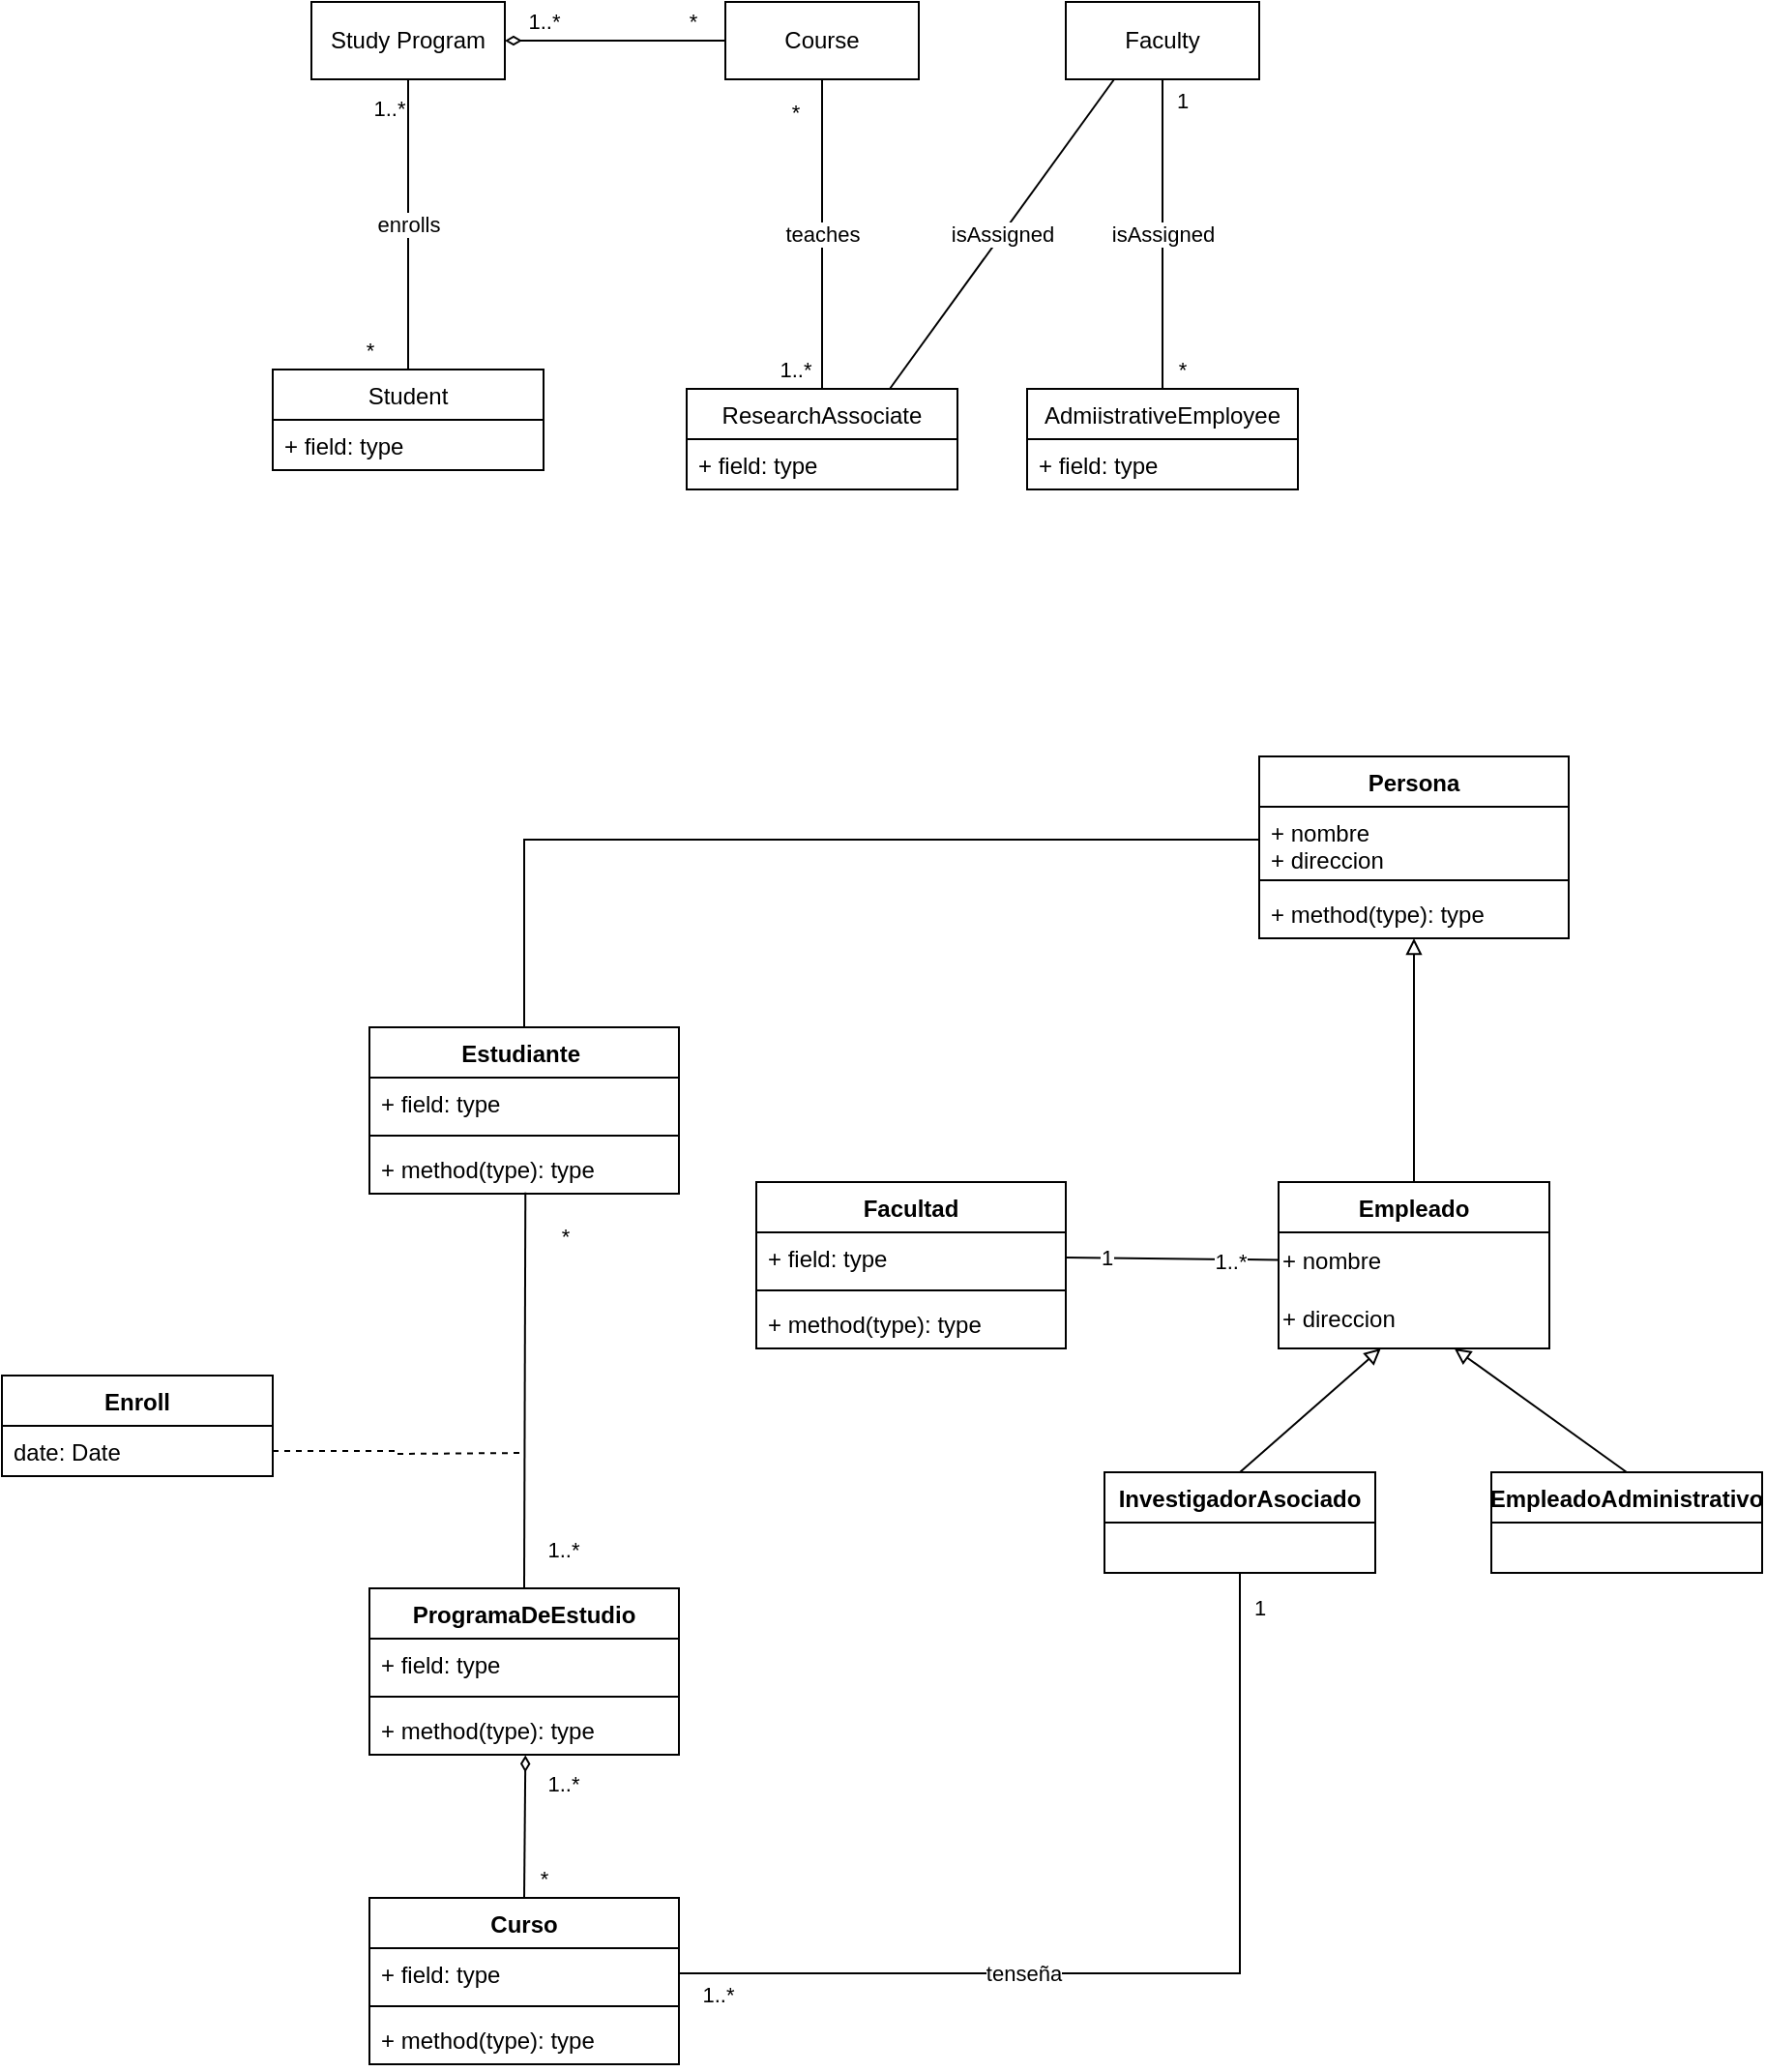 <mxfile version="18.0.3" type="device"><diagram id="b-3KKPQt_C6gqPrFC9XE" name="Page-3"><mxGraphModel dx="1865" dy="547" grid="1" gridSize="10" guides="1" tooltips="1" connect="1" arrows="1" fold="1" page="1" pageScale="1" pageWidth="827" pageHeight="1169" math="0" shadow="0"><root><mxCell id="0"/><mxCell id="1" parent="0"/><mxCell id="QkGei40bdHH8YOIn5GrS-1" value="Study Program" style="rounded=0;whiteSpace=wrap;html=1;" parent="1" vertex="1"><mxGeometry x="50" y="80" width="100" height="40" as="geometry"/></mxCell><mxCell id="QkGei40bdHH8YOIn5GrS-33" style="edgeStyle=orthogonalEdgeStyle;rounded=0;orthogonalLoop=1;jettySize=auto;html=1;exitX=0;exitY=0.5;exitDx=0;exitDy=0;entryX=1;entryY=0.5;entryDx=0;entryDy=0;startArrow=none;startFill=0;endArrow=diamondThin;endFill=0;" parent="1" source="QkGei40bdHH8YOIn5GrS-2" target="QkGei40bdHH8YOIn5GrS-1" edge="1"><mxGeometry relative="1" as="geometry"/></mxCell><mxCell id="QkGei40bdHH8YOIn5GrS-34" value="1..*" style="edgeLabel;html=1;align=center;verticalAlign=middle;resizable=0;points=[];" parent="QkGei40bdHH8YOIn5GrS-33" vertex="1" connectable="0"><mxGeometry x="0.691" y="-3" relative="1" as="geometry"><mxPoint x="2" y="-7" as="offset"/></mxGeometry></mxCell><mxCell id="QkGei40bdHH8YOIn5GrS-35" value="*" style="edgeLabel;html=1;align=center;verticalAlign=middle;resizable=0;points=[];" parent="QkGei40bdHH8YOIn5GrS-33" vertex="1" connectable="0"><mxGeometry x="-0.695" y="-1" relative="1" as="geometry"><mxPoint y="-9" as="offset"/></mxGeometry></mxCell><mxCell id="QkGei40bdHH8YOIn5GrS-36" value="teaches" style="edgeStyle=orthogonalEdgeStyle;rounded=0;orthogonalLoop=1;jettySize=auto;html=1;exitX=0.5;exitY=1;exitDx=0;exitDy=0;entryX=0.5;entryY=0;entryDx=0;entryDy=0;startArrow=none;startFill=0;endArrow=none;endFill=0;" parent="1" source="QkGei40bdHH8YOIn5GrS-2" target="QkGei40bdHH8YOIn5GrS-21" edge="1"><mxGeometry relative="1" as="geometry"/></mxCell><mxCell id="QkGei40bdHH8YOIn5GrS-37" value="1..*" style="edgeLabel;html=1;align=center;verticalAlign=middle;resizable=0;points=[];" parent="QkGei40bdHH8YOIn5GrS-36" vertex="1" connectable="0"><mxGeometry x="0.802" y="1" relative="1" as="geometry"><mxPoint x="-15" y="6" as="offset"/></mxGeometry></mxCell><mxCell id="QkGei40bdHH8YOIn5GrS-38" value="*" style="edgeLabel;html=1;align=center;verticalAlign=middle;resizable=0;points=[];" parent="QkGei40bdHH8YOIn5GrS-36" vertex="1" connectable="0"><mxGeometry x="-0.785" y="-1" relative="1" as="geometry"><mxPoint x="-13" as="offset"/></mxGeometry></mxCell><mxCell id="QkGei40bdHH8YOIn5GrS-2" value="Course" style="rounded=0;whiteSpace=wrap;html=1;" parent="1" vertex="1"><mxGeometry x="264" y="80" width="100" height="40" as="geometry"/></mxCell><mxCell id="QkGei40bdHH8YOIn5GrS-40" value="isAssigned" style="edgeStyle=none;rounded=0;orthogonalLoop=1;jettySize=auto;html=1;exitX=0.5;exitY=0;exitDx=0;exitDy=0;entryX=0.5;entryY=1;entryDx=0;entryDy=0;startArrow=none;startFill=0;endArrow=none;endFill=0;" parent="1" source="QkGei40bdHH8YOIn5GrS-43" target="QkGei40bdHH8YOIn5GrS-29" edge="1"><mxGeometry relative="1" as="geometry"/></mxCell><mxCell id="QkGei40bdHH8YOIn5GrS-41" value="1" style="edgeLabel;html=1;align=center;verticalAlign=middle;resizable=0;points=[];" parent="QkGei40bdHH8YOIn5GrS-40" vertex="1" connectable="0"><mxGeometry x="0.86" y="-1" relative="1" as="geometry"><mxPoint x="9" as="offset"/></mxGeometry></mxCell><mxCell id="QkGei40bdHH8YOIn5GrS-42" value="*" style="edgeLabel;html=1;align=center;verticalAlign=middle;resizable=0;points=[];" parent="QkGei40bdHH8YOIn5GrS-40" vertex="1" connectable="0"><mxGeometry x="-0.74" relative="1" as="geometry"><mxPoint x="10" y="11" as="offset"/></mxGeometry></mxCell><mxCell id="QkGei40bdHH8YOIn5GrS-21" value="ResearchAssociate" style="swimlane;fontStyle=0;childLayout=stackLayout;horizontal=1;startSize=26;fillColor=none;horizontalStack=0;resizeParent=1;resizeParentMax=0;resizeLast=0;collapsible=1;marginBottom=0;" parent="1" vertex="1"><mxGeometry x="244" y="280" width="140" height="52" as="geometry"/></mxCell><mxCell id="QkGei40bdHH8YOIn5GrS-22" value="+ field: type" style="text;strokeColor=none;fillColor=none;align=left;verticalAlign=top;spacingLeft=4;spacingRight=4;overflow=hidden;rotatable=0;points=[[0,0.5],[1,0.5]];portConstraint=eastwest;" parent="QkGei40bdHH8YOIn5GrS-21" vertex="1"><mxGeometry y="26" width="140" height="26" as="geometry"/></mxCell><mxCell id="QkGei40bdHH8YOIn5GrS-30" value="enrolls" style="edgeStyle=orthogonalEdgeStyle;rounded=0;orthogonalLoop=1;jettySize=auto;html=1;exitX=0.5;exitY=0;exitDx=0;exitDy=0;entryX=0.5;entryY=1;entryDx=0;entryDy=0;startArrow=none;startFill=0;endArrow=none;endFill=0;" parent="1" source="QkGei40bdHH8YOIn5GrS-25" target="QkGei40bdHH8YOIn5GrS-1" edge="1"><mxGeometry relative="1" as="geometry"/></mxCell><mxCell id="QkGei40bdHH8YOIn5GrS-31" value="1..*" style="edgeLabel;html=1;align=center;verticalAlign=middle;resizable=0;points=[];" parent="QkGei40bdHH8YOIn5GrS-30" vertex="1" connectable="0"><mxGeometry x="0.797" relative="1" as="geometry"><mxPoint x="-10" as="offset"/></mxGeometry></mxCell><mxCell id="QkGei40bdHH8YOIn5GrS-32" value="*" style="edgeLabel;html=1;align=center;verticalAlign=middle;resizable=0;points=[];" parent="QkGei40bdHH8YOIn5GrS-30" vertex="1" connectable="0"><mxGeometry x="-0.803" y="-1" relative="1" as="geometry"><mxPoint x="-21" y="5" as="offset"/></mxGeometry></mxCell><mxCell id="QkGei40bdHH8YOIn5GrS-25" value="Student" style="swimlane;fontStyle=0;childLayout=stackLayout;horizontal=1;startSize=26;fillColor=none;horizontalStack=0;resizeParent=1;resizeParentMax=0;resizeLast=0;collapsible=1;marginBottom=0;" parent="1" vertex="1"><mxGeometry x="30" y="270" width="140" height="52" as="geometry"/></mxCell><mxCell id="QkGei40bdHH8YOIn5GrS-26" value="+ field: type" style="text;strokeColor=none;fillColor=none;align=left;verticalAlign=top;spacingLeft=4;spacingRight=4;overflow=hidden;rotatable=0;points=[[0,0.5],[1,0.5]];portConstraint=eastwest;" parent="QkGei40bdHH8YOIn5GrS-25" vertex="1"><mxGeometry y="26" width="140" height="26" as="geometry"/></mxCell><mxCell id="QkGei40bdHH8YOIn5GrS-39" value="isAssigned" style="rounded=0;orthogonalLoop=1;jettySize=auto;html=1;exitX=0.25;exitY=1;exitDx=0;exitDy=0;entryX=0.75;entryY=0;entryDx=0;entryDy=0;startArrow=none;startFill=0;endArrow=none;endFill=0;" parent="1" source="QkGei40bdHH8YOIn5GrS-29" target="QkGei40bdHH8YOIn5GrS-21" edge="1"><mxGeometry relative="1" as="geometry"/></mxCell><mxCell id="QkGei40bdHH8YOIn5GrS-29" value="Faculty" style="rounded=0;whiteSpace=wrap;html=1;" parent="1" vertex="1"><mxGeometry x="440" y="80" width="100" height="40" as="geometry"/></mxCell><mxCell id="QkGei40bdHH8YOIn5GrS-43" value="AdmiistrativeEmployee" style="swimlane;fontStyle=0;childLayout=stackLayout;horizontal=1;startSize=26;fillColor=none;horizontalStack=0;resizeParent=1;resizeParentMax=0;resizeLast=0;collapsible=1;marginBottom=0;" parent="1" vertex="1"><mxGeometry x="420" y="280" width="140" height="52" as="geometry"/></mxCell><mxCell id="QkGei40bdHH8YOIn5GrS-44" value="+ field: type" style="text;strokeColor=none;fillColor=none;align=left;verticalAlign=top;spacingLeft=4;spacingRight=4;overflow=hidden;rotatable=0;points=[[0,0.5],[1,0.5]];portConstraint=eastwest;" parent="QkGei40bdHH8YOIn5GrS-43" vertex="1"><mxGeometry y="26" width="140" height="26" as="geometry"/></mxCell><mxCell id="8wk5KC5A72QTM4yGjqgm-12" style="edgeStyle=none;rounded=0;orthogonalLoop=1;jettySize=auto;html=1;exitX=0.5;exitY=0;exitDx=0;exitDy=0;endArrow=block;endFill=0;" edge="1" parent="1" source="QkGei40bdHH8YOIn5GrS-51" target="8wk5KC5A72QTM4yGjqgm-40"><mxGeometry relative="1" as="geometry"><mxPoint x="619.86" y="568.208" as="targetPoint"/></mxGeometry></mxCell><mxCell id="QkGei40bdHH8YOIn5GrS-51" value="Empleado" style="swimlane;fontStyle=1;childLayout=stackLayout;horizontal=1;startSize=26;fillColor=none;horizontalStack=0;resizeParent=1;resizeParentMax=0;resizeLast=0;collapsible=1;marginBottom=0;" parent="1" vertex="1"><mxGeometry x="550" y="690" width="140" height="86" as="geometry"/></mxCell><mxCell id="8wk5KC5A72QTM4yGjqgm-7" value="+ nombre" style="text;html=1;strokeColor=none;fillColor=none;align=left;verticalAlign=middle;whiteSpace=wrap;rounded=0;" vertex="1" parent="QkGei40bdHH8YOIn5GrS-51"><mxGeometry y="26" width="140" height="30" as="geometry"/></mxCell><mxCell id="8wk5KC5A72QTM4yGjqgm-8" value="+ direccion" style="text;html=1;strokeColor=none;fillColor=none;align=left;verticalAlign=middle;whiteSpace=wrap;rounded=0;" vertex="1" parent="QkGei40bdHH8YOIn5GrS-51"><mxGeometry y="56" width="140" height="30" as="geometry"/></mxCell><mxCell id="8wk5KC5A72QTM4yGjqgm-6" style="edgeStyle=orthogonalEdgeStyle;rounded=0;orthogonalLoop=1;jettySize=auto;html=1;exitX=0.5;exitY=0;exitDx=0;exitDy=0;entryX=0;entryY=0.5;entryDx=0;entryDy=0;endArrow=none;endFill=0;" edge="1" parent="1" source="8wk5KC5A72QTM4yGjqgm-42" target="8wk5KC5A72QTM4yGjqgm-38"><mxGeometry relative="1" as="geometry"><mxPoint x="160" y="690" as="sourcePoint"/><mxPoint x="550" y="529" as="targetPoint"/></mxGeometry></mxCell><mxCell id="8wk5KC5A72QTM4yGjqgm-11" style="edgeStyle=none;rounded=0;orthogonalLoop=1;jettySize=auto;html=1;exitX=0.5;exitY=0;exitDx=0;exitDy=0;endArrow=block;endFill=0;" edge="1" parent="1" source="QkGei40bdHH8YOIn5GrS-56" target="8wk5KC5A72QTM4yGjqgm-8"><mxGeometry relative="1" as="geometry"/></mxCell><mxCell id="QkGei40bdHH8YOIn5GrS-56" value="EmpleadoAdministrativo" style="swimlane;fontStyle=1;childLayout=stackLayout;horizontal=1;startSize=26;fillColor=none;horizontalStack=0;resizeParent=1;resizeParentMax=0;resizeLast=0;collapsible=1;marginBottom=0;" parent="1" vertex="1"><mxGeometry x="660" y="840" width="140" height="52" as="geometry"/></mxCell><mxCell id="QkGei40bdHH8YOIn5GrS-62" style="rounded=0;orthogonalLoop=1;jettySize=auto;html=1;exitX=0.5;exitY=0;exitDx=0;exitDy=0;startArrow=none;startFill=0;endArrow=diamondThin;endFill=0;entryX=0.504;entryY=1.008;entryDx=0;entryDy=0;entryPerimeter=0;" parent="1" source="8wk5KC5A72QTM4yGjqgm-29" target="8wk5KC5A72QTM4yGjqgm-27" edge="1"><mxGeometry relative="1" as="geometry"><mxPoint x="160" y="1070" as="sourcePoint"/><mxPoint x="160" y="950" as="targetPoint"/></mxGeometry></mxCell><mxCell id="QkGei40bdHH8YOIn5GrS-63" value="1..*" style="edgeLabel;html=1;align=center;verticalAlign=middle;resizable=0;points=[];" parent="QkGei40bdHH8YOIn5GrS-62" vertex="1" connectable="0"><mxGeometry x="0.691" y="-3" relative="1" as="geometry"><mxPoint x="16" y="3" as="offset"/></mxGeometry></mxCell><mxCell id="QkGei40bdHH8YOIn5GrS-64" value="*" style="edgeLabel;html=1;align=center;verticalAlign=middle;resizable=0;points=[];" parent="QkGei40bdHH8YOIn5GrS-62" vertex="1" connectable="0"><mxGeometry x="-0.695" y="-1" relative="1" as="geometry"><mxPoint x="9" y="1" as="offset"/></mxGeometry></mxCell><mxCell id="QkGei40bdHH8YOIn5GrS-74" value="" style="rounded=0;orthogonalLoop=1;jettySize=auto;html=1;entryX=0.5;entryY=0;entryDx=0;entryDy=0;startArrow=none;startFill=0;endArrow=none;endFill=0;exitX=0.504;exitY=0.977;exitDx=0;exitDy=0;exitPerimeter=0;" parent="1" source="8wk5KC5A72QTM4yGjqgm-45" target="8wk5KC5A72QTM4yGjqgm-24" edge="1"><mxGeometry relative="1" as="geometry"><mxPoint x="160" y="742" as="sourcePoint"/><mxPoint x="160" y="910" as="targetPoint"/></mxGeometry></mxCell><mxCell id="QkGei40bdHH8YOIn5GrS-75" value="1..*" style="edgeLabel;html=1;align=center;verticalAlign=middle;resizable=0;points=[];" parent="QkGei40bdHH8YOIn5GrS-74" vertex="1" connectable="0"><mxGeometry x="0.797" relative="1" as="geometry"><mxPoint x="20" as="offset"/></mxGeometry></mxCell><mxCell id="QkGei40bdHH8YOIn5GrS-76" value="*" style="edgeLabel;html=1;align=center;verticalAlign=middle;resizable=0;points=[];" parent="QkGei40bdHH8YOIn5GrS-74" vertex="1" connectable="0"><mxGeometry x="-0.803" y="-1" relative="1" as="geometry"><mxPoint x="21" y="2" as="offset"/></mxGeometry></mxCell><mxCell id="8wk5KC5A72QTM4yGjqgm-1" value="Enroll" style="swimlane;fontStyle=1;childLayout=stackLayout;horizontal=1;startSize=26;fillColor=none;horizontalStack=0;resizeParent=1;resizeParentMax=0;resizeLast=0;collapsible=1;marginBottom=0;" vertex="1" parent="1"><mxGeometry x="-110" y="790" width="140" height="52" as="geometry"/></mxCell><mxCell id="8wk5KC5A72QTM4yGjqgm-2" value="date: Date" style="text;strokeColor=none;fillColor=none;align=left;verticalAlign=top;spacingLeft=4;spacingRight=4;overflow=hidden;rotatable=0;points=[[0,0.5],[1,0.5]];portConstraint=eastwest;" vertex="1" parent="8wk5KC5A72QTM4yGjqgm-1"><mxGeometry y="26" width="140" height="26" as="geometry"/></mxCell><mxCell id="8wk5KC5A72QTM4yGjqgm-4" style="edgeStyle=orthogonalEdgeStyle;rounded=0;orthogonalLoop=1;jettySize=auto;html=1;exitX=1;exitY=0.5;exitDx=0;exitDy=0;endArrow=none;endFill=0;dashed=1;" edge="1" parent="1" source="8wk5KC5A72QTM4yGjqgm-2"><mxGeometry relative="1" as="geometry"><mxPoint x="160" y="830" as="targetPoint"/></mxGeometry></mxCell><mxCell id="8wk5KC5A72QTM4yGjqgm-5" style="edgeStyle=orthogonalEdgeStyle;rounded=0;orthogonalLoop=1;jettySize=auto;html=1;exitX=0.5;exitY=1;exitDx=0;exitDy=0;endArrow=none;endFill=0;" edge="1" parent="1"><mxGeometry relative="1" as="geometry"><mxPoint x="160" y="950" as="sourcePoint"/><mxPoint x="160" y="950" as="targetPoint"/></mxGeometry></mxCell><mxCell id="8wk5KC5A72QTM4yGjqgm-10" style="rounded=0;orthogonalLoop=1;jettySize=auto;html=1;exitX=0.5;exitY=0;exitDx=0;exitDy=0;endArrow=block;endFill=0;" edge="1" parent="1" source="8wk5KC5A72QTM4yGjqgm-9" target="8wk5KC5A72QTM4yGjqgm-8"><mxGeometry relative="1" as="geometry"/></mxCell><mxCell id="8wk5KC5A72QTM4yGjqgm-9" value="InvestigadorAsociado" style="swimlane;fontStyle=1;childLayout=stackLayout;horizontal=1;startSize=26;fillColor=none;horizontalStack=0;resizeParent=1;resizeParentMax=0;resizeLast=0;collapsible=1;marginBottom=0;" vertex="1" parent="1"><mxGeometry x="460" y="840" width="140" height="52" as="geometry"/></mxCell><mxCell id="8wk5KC5A72QTM4yGjqgm-15" value="Facultad" style="swimlane;fontStyle=1;align=center;verticalAlign=top;childLayout=stackLayout;horizontal=1;startSize=26;horizontalStack=0;resizeParent=1;resizeParentMax=0;resizeLast=0;collapsible=1;marginBottom=0;" vertex="1" parent="1"><mxGeometry x="280" y="690" width="160" height="86" as="geometry"/></mxCell><mxCell id="8wk5KC5A72QTM4yGjqgm-16" value="+ field: type" style="text;strokeColor=none;fillColor=none;align=left;verticalAlign=top;spacingLeft=4;spacingRight=4;overflow=hidden;rotatable=0;points=[[0,0.5],[1,0.5]];portConstraint=eastwest;" vertex="1" parent="8wk5KC5A72QTM4yGjqgm-15"><mxGeometry y="26" width="160" height="26" as="geometry"/></mxCell><mxCell id="8wk5KC5A72QTM4yGjqgm-17" value="" style="line;strokeWidth=1;fillColor=none;align=left;verticalAlign=middle;spacingTop=-1;spacingLeft=3;spacingRight=3;rotatable=0;labelPosition=right;points=[];portConstraint=eastwest;" vertex="1" parent="8wk5KC5A72QTM4yGjqgm-15"><mxGeometry y="52" width="160" height="8" as="geometry"/></mxCell><mxCell id="8wk5KC5A72QTM4yGjqgm-18" value="+ method(type): type" style="text;strokeColor=none;fillColor=none;align=left;verticalAlign=top;spacingLeft=4;spacingRight=4;overflow=hidden;rotatable=0;points=[[0,0.5],[1,0.5]];portConstraint=eastwest;" vertex="1" parent="8wk5KC5A72QTM4yGjqgm-15"><mxGeometry y="60" width="160" height="26" as="geometry"/></mxCell><mxCell id="8wk5KC5A72QTM4yGjqgm-19" style="edgeStyle=none;rounded=0;orthogonalLoop=1;jettySize=auto;html=1;exitX=1;exitY=0.5;exitDx=0;exitDy=0;endArrow=none;endFill=0;" edge="1" parent="1" source="8wk5KC5A72QTM4yGjqgm-16" target="8wk5KC5A72QTM4yGjqgm-7"><mxGeometry relative="1" as="geometry"/></mxCell><mxCell id="8wk5KC5A72QTM4yGjqgm-22" value="1" style="edgeLabel;html=1;align=center;verticalAlign=middle;resizable=0;points=[];" vertex="1" connectable="0" parent="8wk5KC5A72QTM4yGjqgm-19"><mxGeometry x="-0.625" relative="1" as="geometry"><mxPoint as="offset"/></mxGeometry></mxCell><mxCell id="8wk5KC5A72QTM4yGjqgm-23" value="1..*" style="edgeLabel;html=1;align=center;verticalAlign=middle;resizable=0;points=[];" vertex="1" connectable="0" parent="8wk5KC5A72QTM4yGjqgm-19"><mxGeometry x="0.538" y="-1" relative="1" as="geometry"><mxPoint as="offset"/></mxGeometry></mxCell><mxCell id="8wk5KC5A72QTM4yGjqgm-24" value="ProgramaDeEstudio" style="swimlane;fontStyle=1;align=center;verticalAlign=top;childLayout=stackLayout;horizontal=1;startSize=26;horizontalStack=0;resizeParent=1;resizeParentMax=0;resizeLast=0;collapsible=1;marginBottom=0;" vertex="1" parent="1"><mxGeometry x="80" y="900" width="160" height="86" as="geometry"/></mxCell><mxCell id="8wk5KC5A72QTM4yGjqgm-25" value="+ field: type" style="text;strokeColor=none;fillColor=none;align=left;verticalAlign=top;spacingLeft=4;spacingRight=4;overflow=hidden;rotatable=0;points=[[0,0.5],[1,0.5]];portConstraint=eastwest;" vertex="1" parent="8wk5KC5A72QTM4yGjqgm-24"><mxGeometry y="26" width="160" height="26" as="geometry"/></mxCell><mxCell id="8wk5KC5A72QTM4yGjqgm-26" value="" style="line;strokeWidth=1;fillColor=none;align=left;verticalAlign=middle;spacingTop=-1;spacingLeft=3;spacingRight=3;rotatable=0;labelPosition=right;points=[];portConstraint=eastwest;" vertex="1" parent="8wk5KC5A72QTM4yGjqgm-24"><mxGeometry y="52" width="160" height="8" as="geometry"/></mxCell><mxCell id="8wk5KC5A72QTM4yGjqgm-27" value="+ method(type): type" style="text;strokeColor=none;fillColor=none;align=left;verticalAlign=top;spacingLeft=4;spacingRight=4;overflow=hidden;rotatable=0;points=[[0,0.5],[1,0.5]];portConstraint=eastwest;" vertex="1" parent="8wk5KC5A72QTM4yGjqgm-24"><mxGeometry y="60" width="160" height="26" as="geometry"/></mxCell><mxCell id="8wk5KC5A72QTM4yGjqgm-29" value="Curso" style="swimlane;fontStyle=1;align=center;verticalAlign=top;childLayout=stackLayout;horizontal=1;startSize=26;horizontalStack=0;resizeParent=1;resizeParentMax=0;resizeLast=0;collapsible=1;marginBottom=0;" vertex="1" parent="1"><mxGeometry x="80" y="1060" width="160" height="86" as="geometry"/></mxCell><mxCell id="8wk5KC5A72QTM4yGjqgm-30" value="+ field: type" style="text;strokeColor=none;fillColor=none;align=left;verticalAlign=top;spacingLeft=4;spacingRight=4;overflow=hidden;rotatable=0;points=[[0,0.5],[1,0.5]];portConstraint=eastwest;" vertex="1" parent="8wk5KC5A72QTM4yGjqgm-29"><mxGeometry y="26" width="160" height="26" as="geometry"/></mxCell><mxCell id="8wk5KC5A72QTM4yGjqgm-31" value="" style="line;strokeWidth=1;fillColor=none;align=left;verticalAlign=middle;spacingTop=-1;spacingLeft=3;spacingRight=3;rotatable=0;labelPosition=right;points=[];portConstraint=eastwest;" vertex="1" parent="8wk5KC5A72QTM4yGjqgm-29"><mxGeometry y="52" width="160" height="8" as="geometry"/></mxCell><mxCell id="8wk5KC5A72QTM4yGjqgm-32" value="+ method(type): type" style="text;strokeColor=none;fillColor=none;align=left;verticalAlign=top;spacingLeft=4;spacingRight=4;overflow=hidden;rotatable=0;points=[[0,0.5],[1,0.5]];portConstraint=eastwest;" vertex="1" parent="8wk5KC5A72QTM4yGjqgm-29"><mxGeometry y="60" width="160" height="26" as="geometry"/></mxCell><mxCell id="8wk5KC5A72QTM4yGjqgm-33" style="edgeStyle=orthogonalEdgeStyle;rounded=0;orthogonalLoop=1;jettySize=auto;html=1;exitX=1;exitY=0.5;exitDx=0;exitDy=0;entryX=0.5;entryY=1;entryDx=0;entryDy=0;endArrow=none;endFill=0;" edge="1" parent="1" source="8wk5KC5A72QTM4yGjqgm-30" target="8wk5KC5A72QTM4yGjqgm-9"><mxGeometry relative="1" as="geometry"/></mxCell><mxCell id="8wk5KC5A72QTM4yGjqgm-34" value="tenseña" style="edgeLabel;html=1;align=center;verticalAlign=middle;resizable=0;points=[];" vertex="1" connectable="0" parent="8wk5KC5A72QTM4yGjqgm-33"><mxGeometry x="-0.285" relative="1" as="geometry"><mxPoint as="offset"/></mxGeometry></mxCell><mxCell id="8wk5KC5A72QTM4yGjqgm-35" value="1" style="edgeLabel;html=1;align=center;verticalAlign=middle;resizable=0;points=[];" vertex="1" connectable="0" parent="8wk5KC5A72QTM4yGjqgm-33"><mxGeometry x="0.907" y="-3" relative="1" as="geometry"><mxPoint x="7" y="-5" as="offset"/></mxGeometry></mxCell><mxCell id="8wk5KC5A72QTM4yGjqgm-36" value="1..*" style="edgeLabel;html=1;align=center;verticalAlign=middle;resizable=0;points=[];" vertex="1" connectable="0" parent="8wk5KC5A72QTM4yGjqgm-33"><mxGeometry x="-0.933" y="3" relative="1" as="geometry"><mxPoint x="3" y="14" as="offset"/></mxGeometry></mxCell><mxCell id="8wk5KC5A72QTM4yGjqgm-37" value="Persona" style="swimlane;fontStyle=1;align=center;verticalAlign=top;childLayout=stackLayout;horizontal=1;startSize=26;horizontalStack=0;resizeParent=1;resizeParentMax=0;resizeLast=0;collapsible=1;marginBottom=0;" vertex="1" parent="1"><mxGeometry x="540" y="470" width="160" height="94" as="geometry"/></mxCell><mxCell id="8wk5KC5A72QTM4yGjqgm-38" value="+ nombre&#10;+ direccion" style="text;strokeColor=none;fillColor=none;align=left;verticalAlign=top;spacingLeft=4;spacingRight=4;overflow=hidden;rotatable=0;points=[[0,0.5],[1,0.5]];portConstraint=eastwest;" vertex="1" parent="8wk5KC5A72QTM4yGjqgm-37"><mxGeometry y="26" width="160" height="34" as="geometry"/></mxCell><mxCell id="8wk5KC5A72QTM4yGjqgm-39" value="" style="line;strokeWidth=1;fillColor=none;align=left;verticalAlign=middle;spacingTop=-1;spacingLeft=3;spacingRight=3;rotatable=0;labelPosition=right;points=[];portConstraint=eastwest;" vertex="1" parent="8wk5KC5A72QTM4yGjqgm-37"><mxGeometry y="60" width="160" height="8" as="geometry"/></mxCell><mxCell id="8wk5KC5A72QTM4yGjqgm-40" value="+ method(type): type" style="text;strokeColor=none;fillColor=none;align=left;verticalAlign=top;spacingLeft=4;spacingRight=4;overflow=hidden;rotatable=0;points=[[0,0.5],[1,0.5]];portConstraint=eastwest;" vertex="1" parent="8wk5KC5A72QTM4yGjqgm-37"><mxGeometry y="68" width="160" height="26" as="geometry"/></mxCell><mxCell id="8wk5KC5A72QTM4yGjqgm-42" value="Estudiante " style="swimlane;fontStyle=1;align=center;verticalAlign=top;childLayout=stackLayout;horizontal=1;startSize=26;horizontalStack=0;resizeParent=1;resizeParentMax=0;resizeLast=0;collapsible=1;marginBottom=0;" vertex="1" parent="1"><mxGeometry x="80" y="610" width="160" height="86" as="geometry"/></mxCell><mxCell id="8wk5KC5A72QTM4yGjqgm-43" value="+ field: type" style="text;strokeColor=none;fillColor=none;align=left;verticalAlign=top;spacingLeft=4;spacingRight=4;overflow=hidden;rotatable=0;points=[[0,0.5],[1,0.5]];portConstraint=eastwest;" vertex="1" parent="8wk5KC5A72QTM4yGjqgm-42"><mxGeometry y="26" width="160" height="26" as="geometry"/></mxCell><mxCell id="8wk5KC5A72QTM4yGjqgm-44" value="" style="line;strokeWidth=1;fillColor=none;align=left;verticalAlign=middle;spacingTop=-1;spacingLeft=3;spacingRight=3;rotatable=0;labelPosition=right;points=[];portConstraint=eastwest;" vertex="1" parent="8wk5KC5A72QTM4yGjqgm-42"><mxGeometry y="52" width="160" height="8" as="geometry"/></mxCell><mxCell id="8wk5KC5A72QTM4yGjqgm-45" value="+ method(type): type" style="text;strokeColor=none;fillColor=none;align=left;verticalAlign=top;spacingLeft=4;spacingRight=4;overflow=hidden;rotatable=0;points=[[0,0.5],[1,0.5]];portConstraint=eastwest;" vertex="1" parent="8wk5KC5A72QTM4yGjqgm-42"><mxGeometry y="60" width="160" height="26" as="geometry"/></mxCell></root></mxGraphModel></diagram></mxfile>